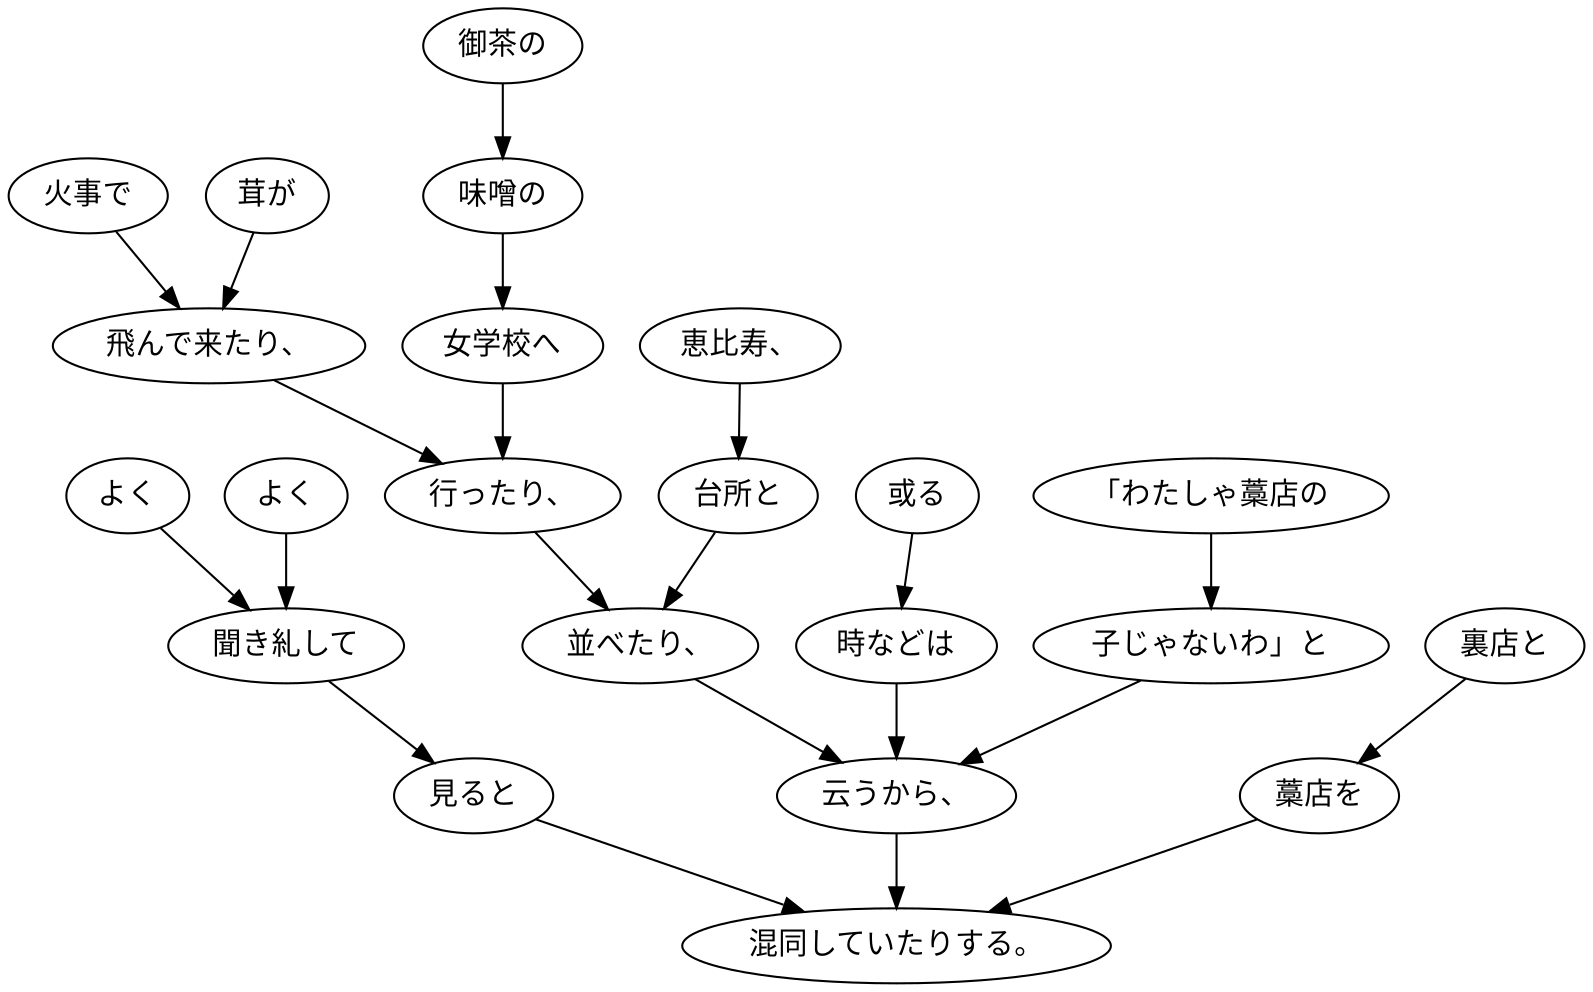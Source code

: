 digraph graph6469 {
	node0 [label="火事で"];
	node1 [label="茸が"];
	node2 [label="飛んで来たり、"];
	node3 [label="御茶の"];
	node4 [label="味噌の"];
	node5 [label="女学校へ"];
	node6 [label="行ったり、"];
	node7 [label="恵比寿、"];
	node8 [label="台所と"];
	node9 [label="並べたり、"];
	node10 [label="或る"];
	node11 [label="時などは"];
	node12 [label="「わたしゃ藁店の"];
	node13 [label="子じゃないわ」と"];
	node14 [label="云うから、"];
	node15 [label="よく"];
	node16 [label="よく"];
	node17 [label="聞き糺して"];
	node18 [label="見ると"];
	node19 [label="裏店と"];
	node20 [label="藁店を"];
	node21 [label="混同していたりする。"];
	node0 -> node2;
	node1 -> node2;
	node2 -> node6;
	node3 -> node4;
	node4 -> node5;
	node5 -> node6;
	node6 -> node9;
	node7 -> node8;
	node8 -> node9;
	node9 -> node14;
	node10 -> node11;
	node11 -> node14;
	node12 -> node13;
	node13 -> node14;
	node14 -> node21;
	node15 -> node17;
	node16 -> node17;
	node17 -> node18;
	node18 -> node21;
	node19 -> node20;
	node20 -> node21;
}
